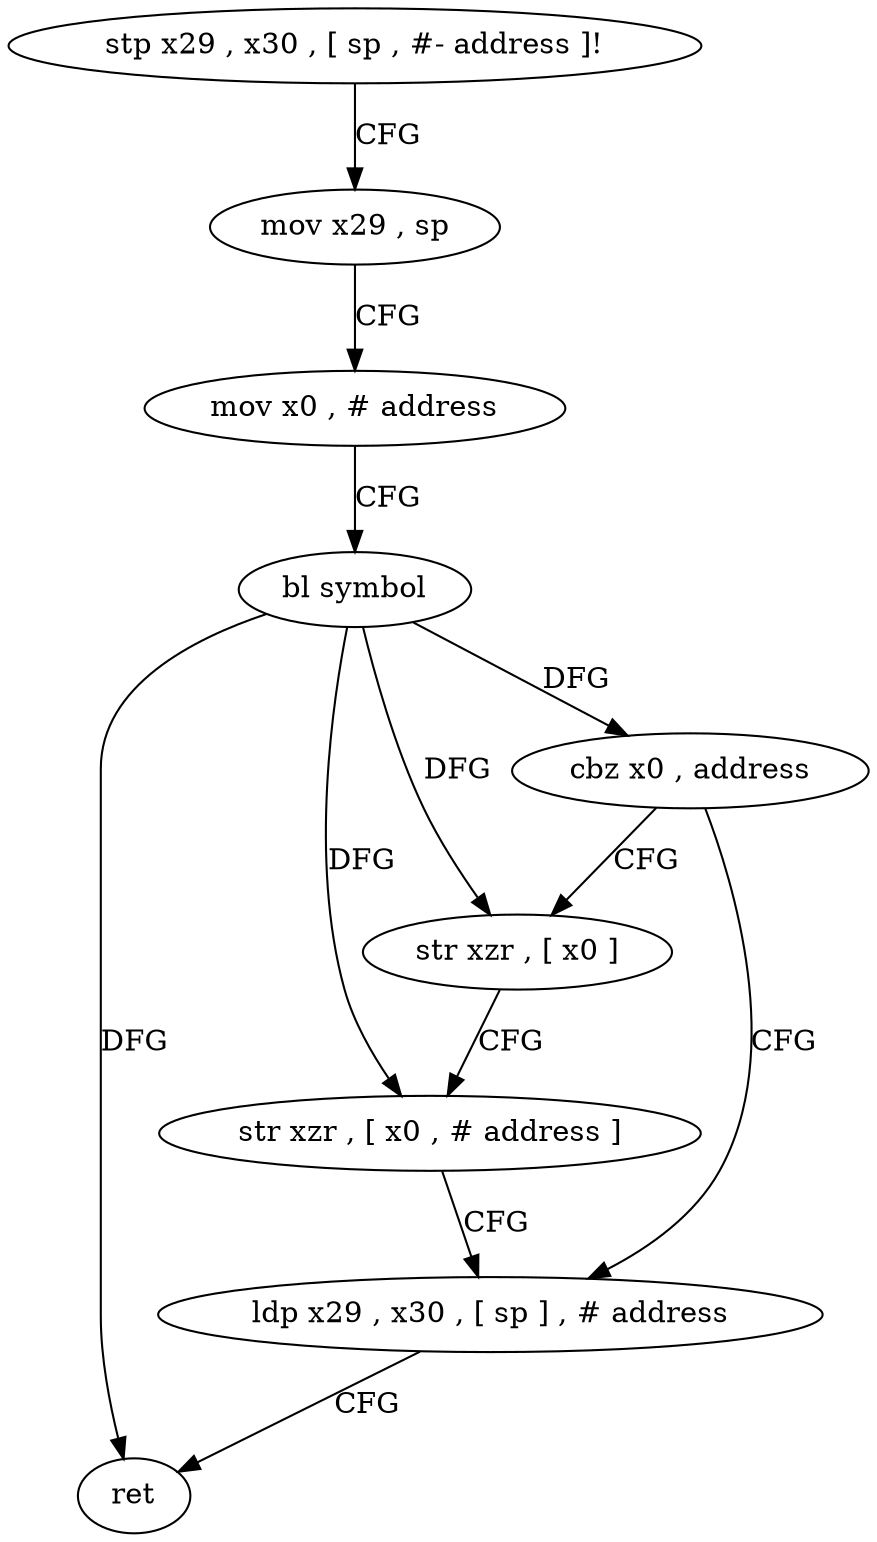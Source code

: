 digraph "func" {
"147108" [label = "stp x29 , x30 , [ sp , #- address ]!" ]
"147112" [label = "mov x29 , sp" ]
"147116" [label = "mov x0 , # address" ]
"147120" [label = "bl symbol" ]
"147124" [label = "cbz x0 , address" ]
"147136" [label = "ldp x29 , x30 , [ sp ] , # address" ]
"147128" [label = "str xzr , [ x0 ]" ]
"147140" [label = "ret" ]
"147132" [label = "str xzr , [ x0 , # address ]" ]
"147108" -> "147112" [ label = "CFG" ]
"147112" -> "147116" [ label = "CFG" ]
"147116" -> "147120" [ label = "CFG" ]
"147120" -> "147124" [ label = "DFG" ]
"147120" -> "147140" [ label = "DFG" ]
"147120" -> "147128" [ label = "DFG" ]
"147120" -> "147132" [ label = "DFG" ]
"147124" -> "147136" [ label = "CFG" ]
"147124" -> "147128" [ label = "CFG" ]
"147136" -> "147140" [ label = "CFG" ]
"147128" -> "147132" [ label = "CFG" ]
"147132" -> "147136" [ label = "CFG" ]
}

